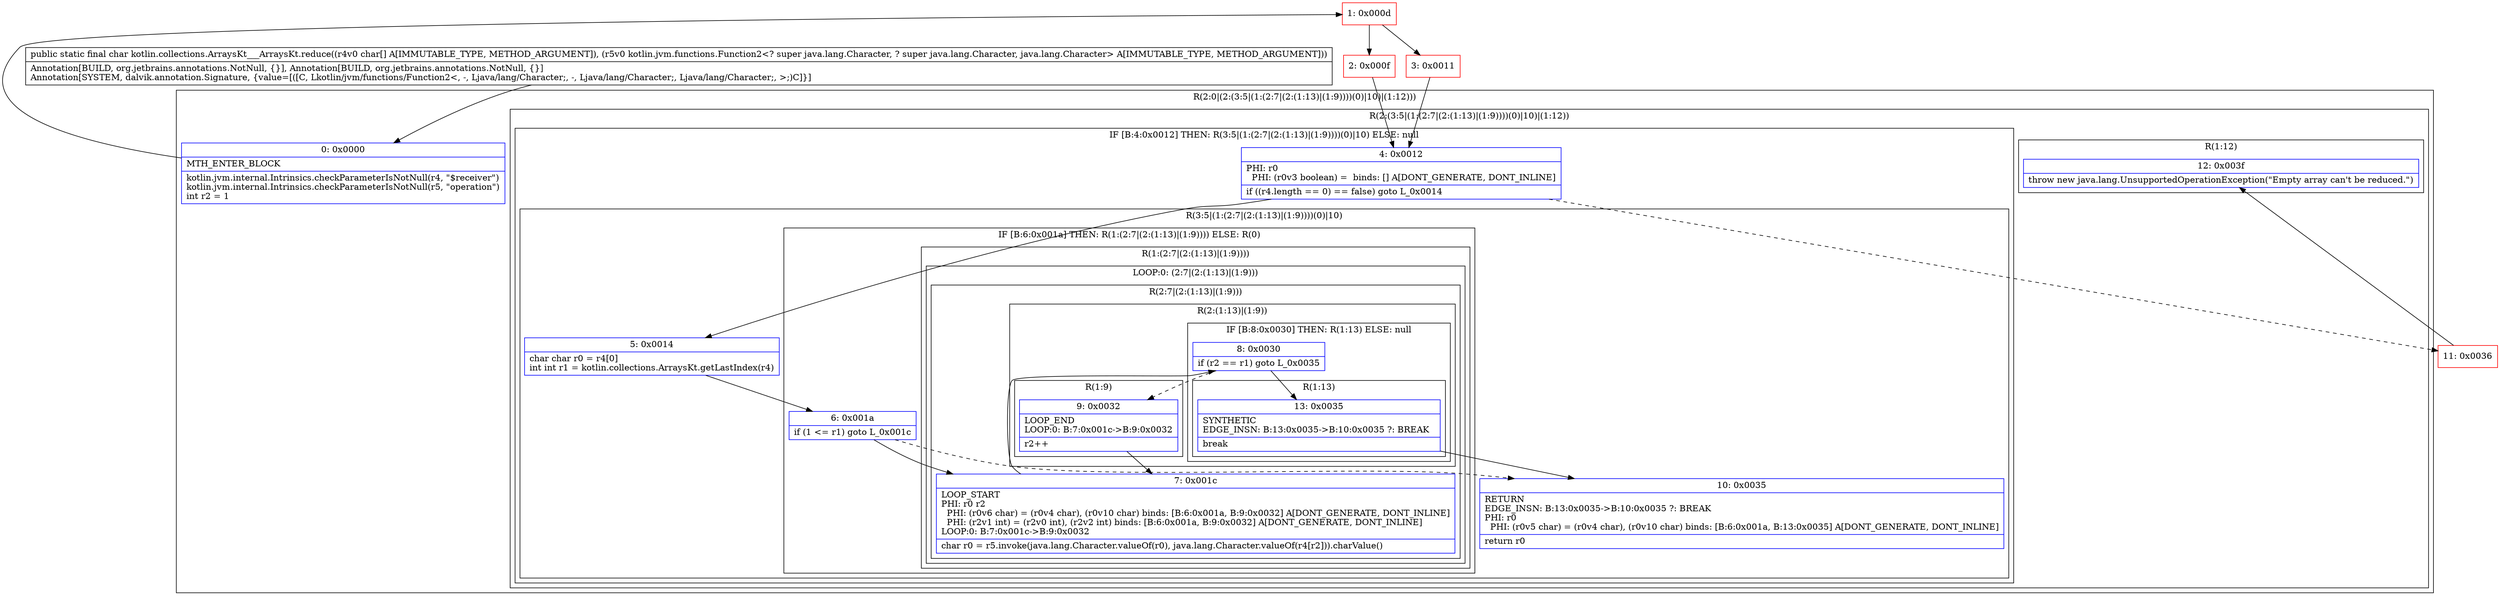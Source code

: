 digraph "CFG forkotlin.collections.ArraysKt___ArraysKt.reduce([CLkotlin\/jvm\/functions\/Function2;)C" {
subgraph cluster_Region_1996097991 {
label = "R(2:0|(2:(3:5|(1:(2:7|(2:(1:13)|(1:9))))(0)|10)|(1:12)))";
node [shape=record,color=blue];
Node_0 [shape=record,label="{0\:\ 0x0000|MTH_ENTER_BLOCK\l|kotlin.jvm.internal.Intrinsics.checkParameterIsNotNull(r4, \"$receiver\")\lkotlin.jvm.internal.Intrinsics.checkParameterIsNotNull(r5, \"operation\")\lint r2 = 1\l}"];
subgraph cluster_Region_956355486 {
label = "R(2:(3:5|(1:(2:7|(2:(1:13)|(1:9))))(0)|10)|(1:12))";
node [shape=record,color=blue];
subgraph cluster_IfRegion_2013526600 {
label = "IF [B:4:0x0012] THEN: R(3:5|(1:(2:7|(2:(1:13)|(1:9))))(0)|10) ELSE: null";
node [shape=record,color=blue];
Node_4 [shape=record,label="{4\:\ 0x0012|PHI: r0 \l  PHI: (r0v3 boolean) =  binds: [] A[DONT_GENERATE, DONT_INLINE]\l|if ((r4.length == 0) == false) goto L_0x0014\l}"];
subgraph cluster_Region_1090870612 {
label = "R(3:5|(1:(2:7|(2:(1:13)|(1:9))))(0)|10)";
node [shape=record,color=blue];
Node_5 [shape=record,label="{5\:\ 0x0014|char char r0 = r4[0]\lint int r1 = kotlin.collections.ArraysKt.getLastIndex(r4)\l}"];
subgraph cluster_IfRegion_220737642 {
label = "IF [B:6:0x001a] THEN: R(1:(2:7|(2:(1:13)|(1:9)))) ELSE: R(0)";
node [shape=record,color=blue];
Node_6 [shape=record,label="{6\:\ 0x001a|if (1 \<= r1) goto L_0x001c\l}"];
subgraph cluster_Region_1110141668 {
label = "R(1:(2:7|(2:(1:13)|(1:9))))";
node [shape=record,color=blue];
subgraph cluster_LoopRegion_27878323 {
label = "LOOP:0: (2:7|(2:(1:13)|(1:9)))";
node [shape=record,color=blue];
subgraph cluster_Region_198875235 {
label = "R(2:7|(2:(1:13)|(1:9)))";
node [shape=record,color=blue];
Node_7 [shape=record,label="{7\:\ 0x001c|LOOP_START\lPHI: r0 r2 \l  PHI: (r0v6 char) = (r0v4 char), (r0v10 char) binds: [B:6:0x001a, B:9:0x0032] A[DONT_GENERATE, DONT_INLINE]\l  PHI: (r2v1 int) = (r2v0 int), (r2v2 int) binds: [B:6:0x001a, B:9:0x0032] A[DONT_GENERATE, DONT_INLINE]\lLOOP:0: B:7:0x001c\-\>B:9:0x0032\l|char r0 = r5.invoke(java.lang.Character.valueOf(r0), java.lang.Character.valueOf(r4[r2])).charValue()\l}"];
subgraph cluster_Region_1049287739 {
label = "R(2:(1:13)|(1:9))";
node [shape=record,color=blue];
subgraph cluster_IfRegion_1738003536 {
label = "IF [B:8:0x0030] THEN: R(1:13) ELSE: null";
node [shape=record,color=blue];
Node_8 [shape=record,label="{8\:\ 0x0030|if (r2 == r1) goto L_0x0035\l}"];
subgraph cluster_Region_1505533976 {
label = "R(1:13)";
node [shape=record,color=blue];
Node_13 [shape=record,label="{13\:\ 0x0035|SYNTHETIC\lEDGE_INSN: B:13:0x0035\-\>B:10:0x0035 ?: BREAK  \l|break\l}"];
}
}
subgraph cluster_Region_1119999002 {
label = "R(1:9)";
node [shape=record,color=blue];
Node_9 [shape=record,label="{9\:\ 0x0032|LOOP_END\lLOOP:0: B:7:0x001c\-\>B:9:0x0032\l|r2++\l}"];
}
}
}
}
}
subgraph cluster_Region_1088003457 {
label = "R(0)";
node [shape=record,color=blue];
}
}
Node_10 [shape=record,label="{10\:\ 0x0035|RETURN\lEDGE_INSN: B:13:0x0035\-\>B:10:0x0035 ?: BREAK  \lPHI: r0 \l  PHI: (r0v5 char) = (r0v4 char), (r0v10 char) binds: [B:6:0x001a, B:13:0x0035] A[DONT_GENERATE, DONT_INLINE]\l|return r0\l}"];
}
}
subgraph cluster_Region_170384082 {
label = "R(1:12)";
node [shape=record,color=blue];
Node_12 [shape=record,label="{12\:\ 0x003f|throw new java.lang.UnsupportedOperationException(\"Empty array can't be reduced.\")\l}"];
}
}
}
Node_1 [shape=record,color=red,label="{1\:\ 0x000d}"];
Node_2 [shape=record,color=red,label="{2\:\ 0x000f}"];
Node_3 [shape=record,color=red,label="{3\:\ 0x0011}"];
Node_11 [shape=record,color=red,label="{11\:\ 0x0036}"];
MethodNode[shape=record,label="{public static final char kotlin.collections.ArraysKt___ArraysKt.reduce((r4v0 char[] A[IMMUTABLE_TYPE, METHOD_ARGUMENT]), (r5v0 kotlin.jvm.functions.Function2\<? super java.lang.Character, ? super java.lang.Character, java.lang.Character\> A[IMMUTABLE_TYPE, METHOD_ARGUMENT]))  | Annotation[BUILD, org.jetbrains.annotations.NotNull, \{\}], Annotation[BUILD, org.jetbrains.annotations.NotNull, \{\}]\lAnnotation[SYSTEM, dalvik.annotation.Signature, \{value=[([C, Lkotlin\/jvm\/functions\/Function2\<, \-, Ljava\/lang\/Character;, \-, Ljava\/lang\/Character;, Ljava\/lang\/Character;, \>;)C]\}]\l}"];
MethodNode -> Node_0;
Node_0 -> Node_1;
Node_4 -> Node_5;
Node_4 -> Node_11[style=dashed];
Node_5 -> Node_6;
Node_6 -> Node_7;
Node_6 -> Node_10[style=dashed];
Node_7 -> Node_8;
Node_8 -> Node_9[style=dashed];
Node_8 -> Node_13;
Node_13 -> Node_10;
Node_9 -> Node_7;
Node_1 -> Node_2;
Node_1 -> Node_3;
Node_2 -> Node_4;
Node_3 -> Node_4;
Node_11 -> Node_12;
}

